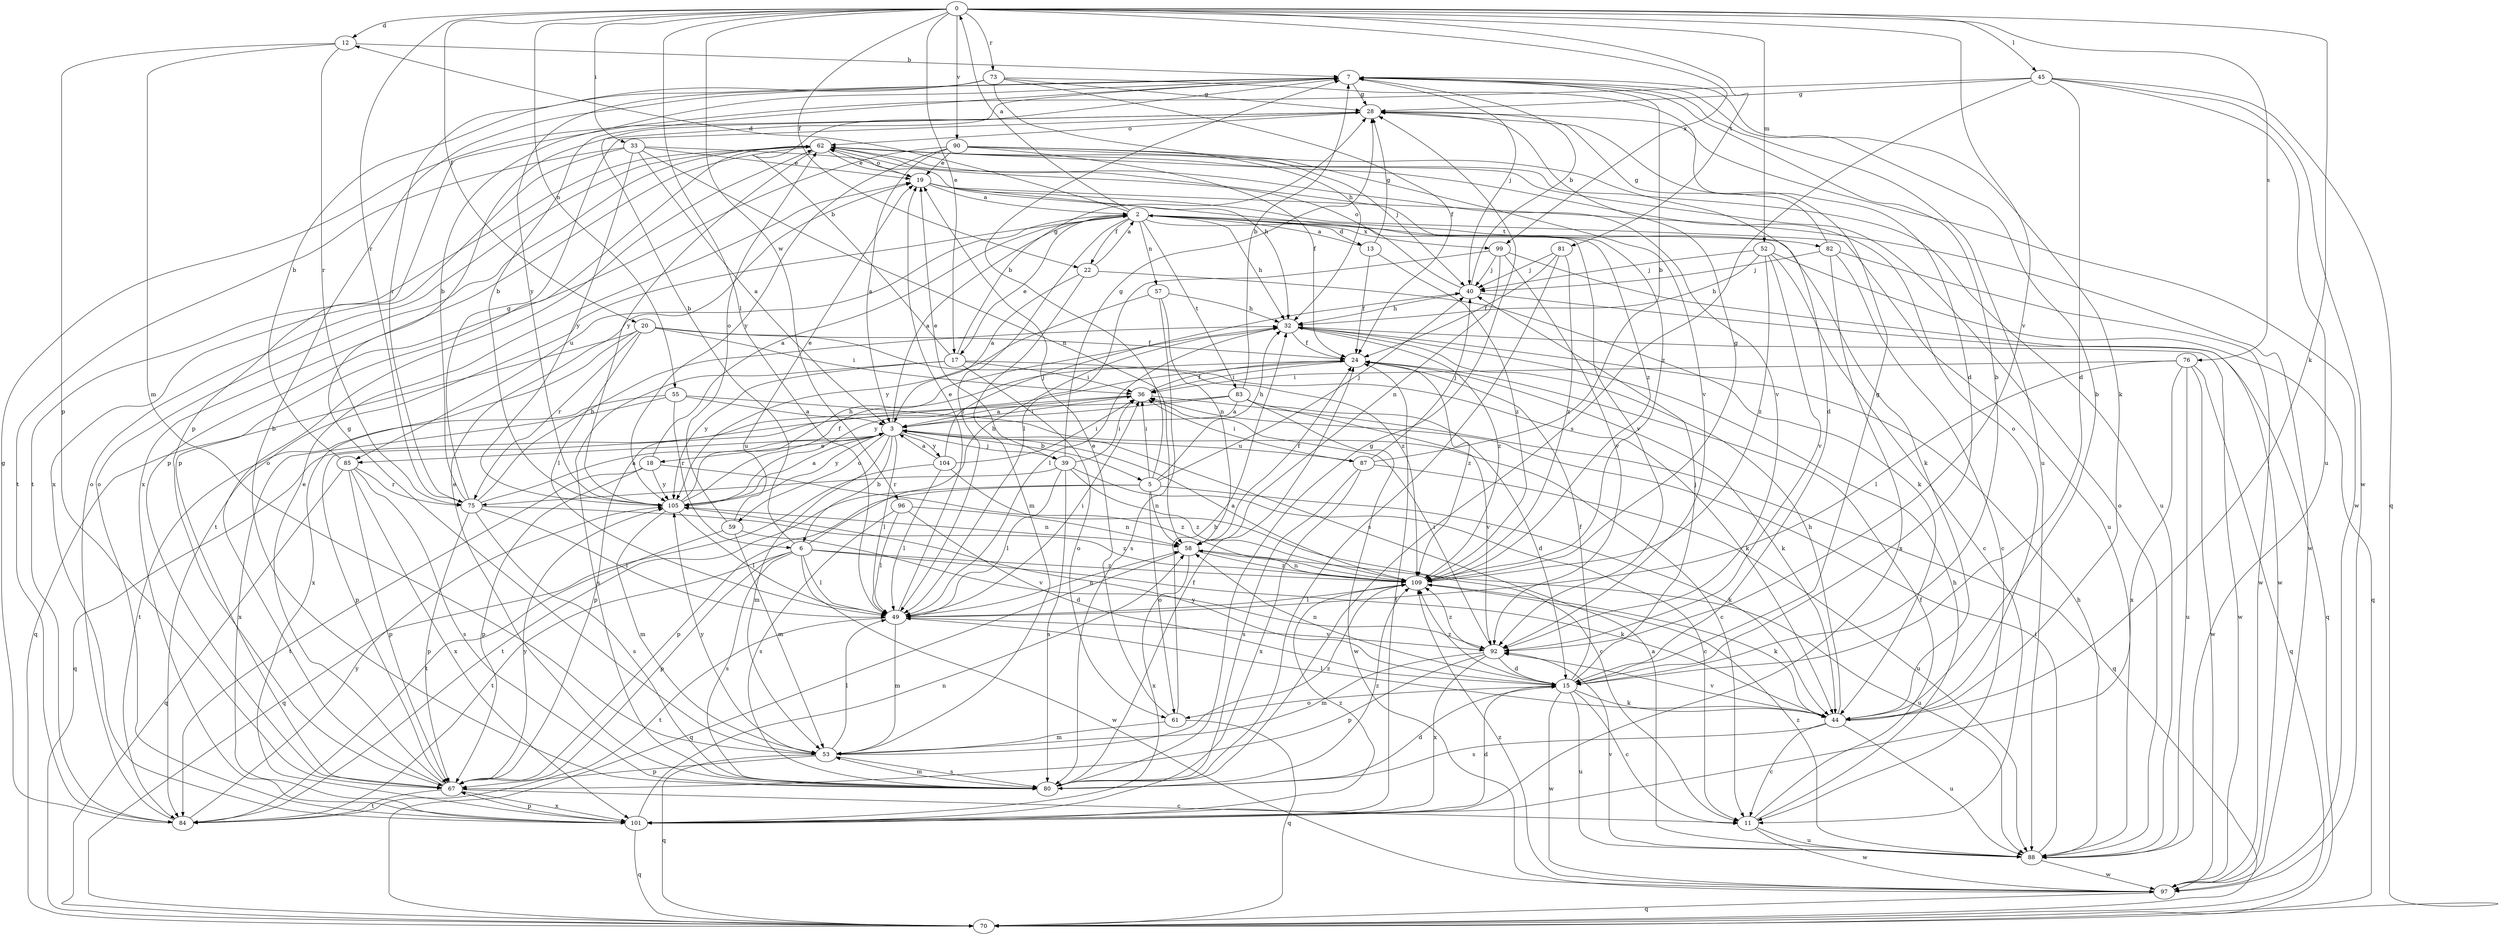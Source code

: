 strict digraph  {
0;
2;
3;
5;
6;
7;
11;
12;
13;
15;
17;
18;
19;
20;
22;
24;
28;
32;
33;
36;
39;
40;
44;
45;
49;
52;
53;
55;
57;
58;
59;
61;
62;
67;
70;
73;
75;
76;
80;
81;
82;
83;
84;
85;
87;
88;
90;
92;
96;
97;
99;
101;
104;
105;
109;
0 -> 12  [label=d];
0 -> 17  [label=e];
0 -> 20  [label=f];
0 -> 22  [label=f];
0 -> 33  [label=i];
0 -> 44  [label=k];
0 -> 45  [label=l];
0 -> 49  [label=l];
0 -> 52  [label=m];
0 -> 55  [label=n];
0 -> 73  [label=r];
0 -> 75  [label=r];
0 -> 76  [label=s];
0 -> 81  [label=t];
0 -> 90  [label=v];
0 -> 92  [label=v];
0 -> 96  [label=w];
0 -> 99  [label=x];
2 -> 0  [label=a];
2 -> 12  [label=d];
2 -> 13  [label=d];
2 -> 17  [label=e];
2 -> 22  [label=f];
2 -> 32  [label=h];
2 -> 44  [label=k];
2 -> 49  [label=l];
2 -> 57  [label=n];
2 -> 82  [label=t];
2 -> 83  [label=t];
2 -> 84  [label=t];
2 -> 85  [label=u];
2 -> 92  [label=v];
2 -> 99  [label=x];
3 -> 2  [label=a];
3 -> 5  [label=b];
3 -> 6  [label=b];
3 -> 18  [label=e];
3 -> 36  [label=i];
3 -> 39  [label=j];
3 -> 49  [label=l];
3 -> 53  [label=m];
3 -> 59  [label=o];
3 -> 85  [label=u];
3 -> 87  [label=u];
3 -> 104  [label=y];
3 -> 105  [label=y];
5 -> 7  [label=b];
5 -> 32  [label=h];
5 -> 36  [label=i];
5 -> 40  [label=j];
5 -> 44  [label=k];
5 -> 58  [label=n];
5 -> 61  [label=o];
5 -> 67  [label=p];
5 -> 84  [label=t];
6 -> 7  [label=b];
6 -> 32  [label=h];
6 -> 44  [label=k];
6 -> 49  [label=l];
6 -> 67  [label=p];
6 -> 80  [label=s];
6 -> 84  [label=t];
6 -> 97  [label=w];
6 -> 109  [label=z];
7 -> 28  [label=g];
7 -> 40  [label=j];
7 -> 44  [label=k];
7 -> 88  [label=u];
11 -> 24  [label=f];
11 -> 32  [label=h];
11 -> 88  [label=u];
11 -> 97  [label=w];
12 -> 7  [label=b];
12 -> 53  [label=m];
12 -> 67  [label=p];
12 -> 75  [label=r];
13 -> 2  [label=a];
13 -> 24  [label=f];
13 -> 28  [label=g];
13 -> 109  [label=z];
15 -> 7  [label=b];
15 -> 11  [label=c];
15 -> 24  [label=f];
15 -> 28  [label=g];
15 -> 40  [label=j];
15 -> 44  [label=k];
15 -> 58  [label=n];
15 -> 61  [label=o];
15 -> 88  [label=u];
15 -> 97  [label=w];
15 -> 105  [label=y];
15 -> 109  [label=z];
17 -> 7  [label=b];
17 -> 28  [label=g];
17 -> 36  [label=i];
17 -> 44  [label=k];
17 -> 61  [label=o];
17 -> 80  [label=s];
17 -> 105  [label=y];
18 -> 2  [label=a];
18 -> 67  [label=p];
18 -> 84  [label=t];
18 -> 105  [label=y];
18 -> 109  [label=z];
19 -> 2  [label=a];
19 -> 62  [label=o];
19 -> 88  [label=u];
19 -> 97  [label=w];
19 -> 109  [label=z];
20 -> 24  [label=f];
20 -> 36  [label=i];
20 -> 49  [label=l];
20 -> 70  [label=q];
20 -> 75  [label=r];
20 -> 101  [label=x];
20 -> 109  [label=z];
22 -> 2  [label=a];
22 -> 3  [label=a];
22 -> 44  [label=k];
22 -> 53  [label=m];
24 -> 36  [label=i];
24 -> 44  [label=k];
24 -> 105  [label=y];
24 -> 109  [label=z];
28 -> 62  [label=o];
28 -> 97  [label=w];
32 -> 24  [label=f];
32 -> 49  [label=l];
32 -> 97  [label=w];
32 -> 109  [label=z];
33 -> 3  [label=a];
33 -> 19  [label=e];
33 -> 32  [label=h];
33 -> 58  [label=n];
33 -> 84  [label=t];
33 -> 101  [label=x];
33 -> 105  [label=y];
36 -> 3  [label=a];
36 -> 24  [label=f];
36 -> 67  [label=p];
36 -> 70  [label=q];
39 -> 11  [label=c];
39 -> 19  [label=e];
39 -> 28  [label=g];
39 -> 36  [label=i];
39 -> 49  [label=l];
39 -> 75  [label=r];
39 -> 80  [label=s];
39 -> 109  [label=z];
40 -> 7  [label=b];
40 -> 32  [label=h];
40 -> 62  [label=o];
40 -> 70  [label=q];
44 -> 7  [label=b];
44 -> 11  [label=c];
44 -> 32  [label=h];
44 -> 49  [label=l];
44 -> 62  [label=o];
44 -> 80  [label=s];
44 -> 88  [label=u];
44 -> 92  [label=v];
45 -> 15  [label=d];
45 -> 28  [label=g];
45 -> 67  [label=p];
45 -> 70  [label=q];
45 -> 80  [label=s];
45 -> 88  [label=u];
45 -> 97  [label=w];
49 -> 19  [label=e];
49 -> 36  [label=i];
49 -> 53  [label=m];
49 -> 58  [label=n];
49 -> 84  [label=t];
49 -> 92  [label=v];
52 -> 11  [label=c];
52 -> 32  [label=h];
52 -> 40  [label=j];
52 -> 70  [label=q];
52 -> 92  [label=v];
52 -> 109  [label=z];
53 -> 28  [label=g];
53 -> 49  [label=l];
53 -> 67  [label=p];
53 -> 70  [label=q];
53 -> 80  [label=s];
53 -> 105  [label=y];
53 -> 109  [label=z];
55 -> 3  [label=a];
55 -> 11  [label=c];
55 -> 84  [label=t];
55 -> 101  [label=x];
55 -> 6  [label=r];
57 -> 32  [label=h];
57 -> 58  [label=n];
57 -> 80  [label=s];
57 -> 105  [label=y];
58 -> 24  [label=f];
58 -> 70  [label=q];
58 -> 88  [label=u];
58 -> 101  [label=x];
58 -> 109  [label=z];
59 -> 19  [label=e];
59 -> 53  [label=m];
59 -> 62  [label=o];
59 -> 84  [label=t];
59 -> 92  [label=v];
61 -> 19  [label=e];
61 -> 32  [label=h];
61 -> 53  [label=m];
61 -> 70  [label=q];
62 -> 19  [label=e];
62 -> 67  [label=p];
62 -> 84  [label=t];
62 -> 88  [label=u];
62 -> 92  [label=v];
62 -> 101  [label=x];
62 -> 105  [label=y];
62 -> 109  [label=z];
67 -> 11  [label=c];
67 -> 19  [label=e];
67 -> 62  [label=o];
67 -> 84  [label=t];
67 -> 101  [label=x];
67 -> 105  [label=y];
73 -> 15  [label=d];
73 -> 24  [label=f];
73 -> 28  [label=g];
73 -> 32  [label=h];
73 -> 75  [label=r];
73 -> 105  [label=y];
75 -> 3  [label=a];
75 -> 7  [label=b];
75 -> 28  [label=g];
75 -> 32  [label=h];
75 -> 49  [label=l];
75 -> 67  [label=p];
75 -> 80  [label=s];
75 -> 109  [label=z];
76 -> 36  [label=i];
76 -> 49  [label=l];
76 -> 70  [label=q];
76 -> 88  [label=u];
76 -> 97  [label=w];
76 -> 101  [label=x];
80 -> 7  [label=b];
80 -> 15  [label=d];
80 -> 19  [label=e];
80 -> 24  [label=f];
80 -> 28  [label=g];
80 -> 53  [label=m];
80 -> 109  [label=z];
81 -> 24  [label=f];
81 -> 40  [label=j];
81 -> 80  [label=s];
81 -> 109  [label=z];
82 -> 11  [label=c];
82 -> 28  [label=g];
82 -> 40  [label=j];
82 -> 97  [label=w];
82 -> 101  [label=x];
83 -> 3  [label=a];
83 -> 7  [label=b];
83 -> 15  [label=d];
83 -> 67  [label=p];
83 -> 70  [label=q];
83 -> 92  [label=v];
83 -> 97  [label=w];
84 -> 28  [label=g];
84 -> 62  [label=o];
84 -> 105  [label=y];
85 -> 7  [label=b];
85 -> 67  [label=p];
85 -> 70  [label=q];
85 -> 75  [label=r];
85 -> 80  [label=s];
85 -> 101  [label=x];
87 -> 7  [label=b];
87 -> 36  [label=i];
87 -> 40  [label=j];
87 -> 80  [label=s];
87 -> 88  [label=u];
87 -> 101  [label=x];
88 -> 3  [label=a];
88 -> 32  [label=h];
88 -> 36  [label=i];
88 -> 62  [label=o];
88 -> 92  [label=v];
88 -> 97  [label=w];
88 -> 109  [label=z];
90 -> 3  [label=a];
90 -> 15  [label=d];
90 -> 19  [label=e];
90 -> 24  [label=f];
90 -> 40  [label=j];
90 -> 67  [label=p];
90 -> 92  [label=v];
90 -> 105  [label=y];
92 -> 15  [label=d];
92 -> 36  [label=i];
92 -> 53  [label=m];
92 -> 67  [label=p];
92 -> 101  [label=x];
92 -> 109  [label=z];
96 -> 15  [label=d];
96 -> 49  [label=l];
96 -> 58  [label=n];
96 -> 80  [label=s];
97 -> 70  [label=q];
97 -> 109  [label=z];
99 -> 40  [label=j];
99 -> 49  [label=l];
99 -> 58  [label=n];
99 -> 92  [label=v];
99 -> 97  [label=w];
101 -> 15  [label=d];
101 -> 24  [label=f];
101 -> 58  [label=n];
101 -> 62  [label=o];
101 -> 67  [label=p];
101 -> 70  [label=q];
101 -> 109  [label=z];
104 -> 3  [label=a];
104 -> 11  [label=c];
104 -> 36  [label=i];
104 -> 40  [label=j];
104 -> 49  [label=l];
104 -> 70  [label=q];
105 -> 3  [label=a];
105 -> 7  [label=b];
105 -> 24  [label=f];
105 -> 32  [label=h];
105 -> 49  [label=l];
105 -> 53  [label=m];
105 -> 58  [label=n];
109 -> 3  [label=a];
109 -> 28  [label=g];
109 -> 44  [label=k];
109 -> 49  [label=l];
109 -> 58  [label=n];
}
